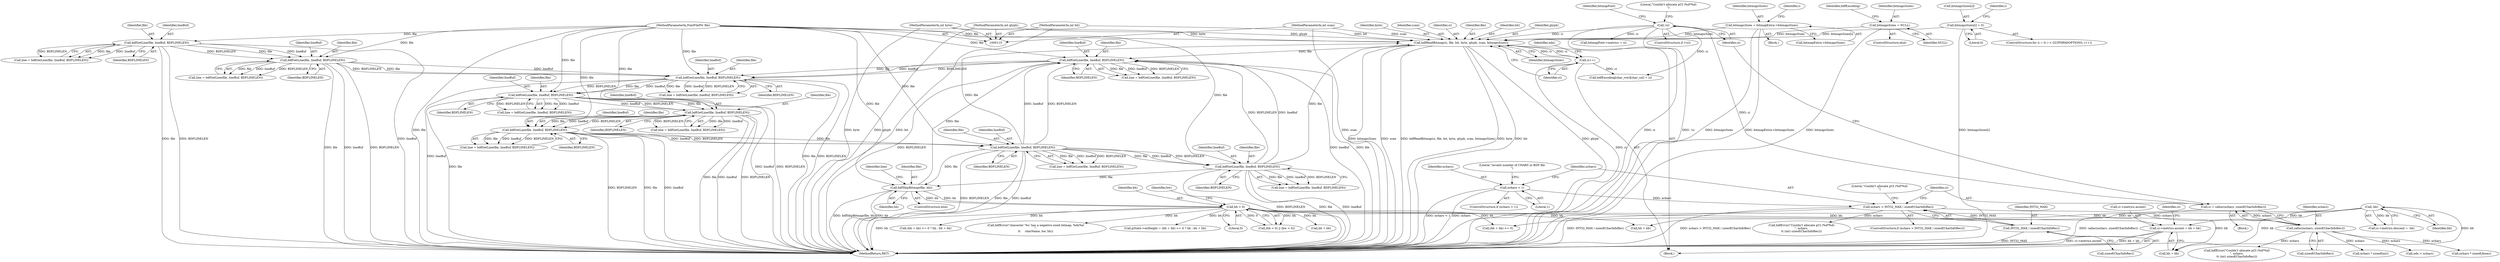 digraph "0_libxfont_4d024ac10f964f6bd372ae0dd14f02772a6e5f63@integer" {
"1000893" [label="(Call,ci->metrics.ascent = bh + bb)"];
"1000738" [label="(Call,bh < 0)"];
"1000935" [label="(Call,bdfSkipBitmap(file, bh))"];
"1000753" [label="(Call,bdfGetLine(file, lineBuf, BDFLINELEN))"];
"1000709" [label="(Call,bdfGetLine(file, lineBuf, BDFLINELEN))"];
"1000676" [label="(Call,bdfGetLine(file, lineBuf, BDFLINELEN))"];
"1000634" [label="(Call,bdfGetLine(file, lineBuf, BDFLINELEN))"];
"1000408" [label="(Call,bdfGetLine(file, lineBuf, BDFLINELEN))"];
"1000940" [label="(Call,bdfGetLine(file, lineBuf, BDFLINELEN))"];
"1000922" [label="(Call,bdfReadBitmap(ci, file, bit, byte, glyph, scan, bitmapsSizes))"];
"1000930" [label="(Call,ci++)"];
"1000250" [label="(Call,!ci)"];
"1000243" [label="(Call,ci = calloc(nchars, sizeof(CharInfoRec)))"];
"1000245" [label="(Call,calloc(nchars, sizeof(CharInfoRec)))"];
"1000228" [label="(Call,nchars > INT32_MAX / sizeof(CharInfoRec))"];
"1000219" [label="(Call,nchars < 1)"];
"1000230" [label="(Call,INT32_MAX / sizeof(CharInfoRec))"];
"1000799" [label="(Call,bdfGetLine(file, lineBuf, BDFLINELEN))"];
"1000116" [label="(MethodParameterIn,FontFilePtr file)"];
"1000119" [label="(MethodParameterIn,int bit)"];
"1000120" [label="(MethodParameterIn,int byte)"];
"1000121" [label="(MethodParameterIn,int glyph)"];
"1000122" [label="(MethodParameterIn,int scan)"];
"1000159" [label="(Call,bitmapsSizes = bitmapExtra->bitmapsSizes)"];
"1000179" [label="(Call,bitmapsSizes = NULL)"];
"1000173" [label="(Call,bitmapsSizes[i] = 0)"];
"1000321" [label="(Call,bdfGetLine(file, lineBuf, BDFLINELEN))"];
"1000196" [label="(Call,bdfGetLine(file, lineBuf, BDFLINELEN))"];
"1000908" [label="(Call,-bb)"];
"1000943" [label="(Identifier,BDFLINELEN)"];
"1000232" [label="(Call,sizeof(CharInfoRec))"];
"1000230" [label="(Call,INT32_MAX / sizeof(CharInfoRec))"];
"1000674" [label="(Call,line = bdfGetLine(file, lineBuf, BDFLINELEN))"];
"1000931" [label="(Identifier,ci)"];
"1000181" [label="(Identifier,NULL)"];
"1000177" [label="(Literal,0)"];
"1000321" [label="(Call,bdfGetLine(file, lineBuf, BDFLINELEN))"];
"1000939" [label="(Identifier,line)"];
"1000797" [label="(Call,line = bdfGetLine(file, lineBuf, BDFLINELEN))"];
"1000324" [label="(Identifier,BDFLINELEN)"];
"1000678" [label="(Identifier,lineBuf)"];
"1000876" [label="(Block,)"];
"1000707" [label="(Call,line = bdfGetLine(file, lineBuf, BDFLINELEN))"];
"1000676" [label="(Call,bdfGetLine(file, lineBuf, BDFLINELEN))"];
"1000925" [label="(Identifier,bit)"];
"1000253" [label="(Call,bdfError(\"Couldn't allocate pCI (%d*%d)\n\", nchars,\n\t\t (int) sizeof(CharInfoRec)))"];
"1000938" [label="(Call,line = bdfGetLine(file, lineBuf, BDFLINELEN))"];
"1000221" [label="(Literal,1)"];
"1000893" [label="(Call,ci->metrics.ascent = bh + bb)"];
"1000219" [label="(Call,nchars < 1)"];
"1000800" [label="(Identifier,file)"];
"1000158" [label="(Block,)"];
"1000199" [label="(Identifier,BDFLINELEN)"];
"1000902" [label="(Call,ci->metrics.descent = -bb)"];
"1000159" [label="(Call,bitmapsSizes = bitmapExtra->bitmapsSizes)"];
"1000183" [label="(Identifier,bdfEncoding)"];
"1000161" [label="(Call,bitmapExtra->bitmapsSizes)"];
"1000927" [label="(Identifier,glyph)"];
"1000711" [label="(Identifier,lineBuf)"];
"1000799" [label="(Call,bdfGetLine(file, lineBuf, BDFLINELEN))"];
"1000323" [label="(Identifier,lineBuf)"];
"1001224" [label="(MethodReturn,RET)"];
"1000737" [label="(Call,(bh < 0) || (bw < 0))"];
"1000178" [label="(ControlStructure,else)"];
"1000632" [label="(Call,line = bdfGetLine(file, lineBuf, BDFLINELEN))"];
"1000926" [label="(Identifier,byte)"];
"1000801" [label="(Identifier,lineBuf)"];
"1000410" [label="(Identifier,lineBuf)"];
"1000243" [label="(Call,ci = calloc(nchars, sizeof(CharInfoRec)))"];
"1000245" [label="(Call,calloc(nchars, sizeof(CharInfoRec)))"];
"1000196" [label="(Call,bdfGetLine(file, lineBuf, BDFLINELEN))"];
"1000940" [label="(Call,bdfGetLine(file, lineBuf, BDFLINELEN))"];
"1000636" [label="(Identifier,lineBuf)"];
"1000119" [label="(MethodParameterIn,int bit)"];
"1000908" [label="(Call,-bb)"];
"1000228" [label="(Call,nchars > INT32_MAX / sizeof(CharInfoRec))"];
"1000635" [label="(Identifier,file)"];
"1000251" [label="(Identifier,ci)"];
"1000160" [label="(Identifier,bitmapsSizes)"];
"1000166" [label="(Identifier,i)"];
"1000174" [label="(Call,bitmapsSizes[i])"];
"1000933" [label="(Identifier,ndx)"];
"1000930" [label="(Call,ci++)"];
"1000870" [label="(Call,bh + bb)"];
"1000634" [label="(Call,bdfGetLine(file, lineBuf, BDFLINELEN))"];
"1000864" [label="(Call,(bh + bb) <= 0)"];
"1000235" [label="(Call,bdfError(\"Couldn't allocate pCI (%d*%d)\n\", nchars,\n\t\t (int) sizeof(CharInfoRec)))"];
"1000712" [label="(Identifier,BDFLINELEN)"];
"1000300" [label="(Call,nchars * sizeof(int))"];
"1000905" [label="(Identifier,ci)"];
"1000180" [label="(Identifier,bitmapsSizes)"];
"1000755" [label="(Identifier,lineBuf)"];
"1000236" [label="(Literal,\"Couldn't allocate pCI (%d*%d)\n\")"];
"1000361" [label="(Call,ndx < nchars)"];
"1000802" [label="(Identifier,BDFLINELEN)"];
"1000738" [label="(Call,bh < 0)"];
"1000928" [label="(Identifier,scan)"];
"1000218" [label="(ControlStructure,if (nchars < 1))"];
"1000936" [label="(Identifier,file)"];
"1000710" [label="(Identifier,file)"];
"1000740" [label="(Literal,0)"];
"1000941" [label="(Identifier,file)"];
"1000263" [label="(Identifier,bitmapFont)"];
"1000274" [label="(Call,nchars * sizeof(Atom))"];
"1000923" [label="(Identifier,ci)"];
"1000637" [label="(Identifier,BDFLINELEN)"];
"1000123" [label="(Block,)"];
"1000319" [label="(Call,line = bdfGetLine(file, lineBuf, BDFLINELEN))"];
"1000120" [label="(MethodParameterIn,int byte)"];
"1000739" [label="(Identifier,bh)"];
"1000261" [label="(Call,bitmapFont->metrics = ci)"];
"1000679" [label="(Identifier,BDFLINELEN)"];
"1000220" [label="(Identifier,nchars)"];
"1000164" [label="(ControlStructure,for (i = 0; i < GLYPHPADOPTIONS; i++))"];
"1000899" [label="(Call,bh + bb)"];
"1000408" [label="(Call,bdfGetLine(file, lineBuf, BDFLINELEN))"];
"1000247" [label="(Call,sizeof(CharInfoRec))"];
"1000756" [label="(Identifier,BDFLINELEN)"];
"1000179" [label="(Call,bitmapsSizes = NULL)"];
"1000924" [label="(Identifier,file)"];
"1000194" [label="(Call,line = bdfGetLine(file, lineBuf, BDFLINELEN))"];
"1000863" [label="(Call,(bh + bb) <= 0 ? bh : bh + bb)"];
"1000935" [label="(Call,bdfSkipBitmap(file, bh))"];
"1000250" [label="(Call,!ci)"];
"1000227" [label="(ControlStructure,if (nchars > INT32_MAX / sizeof(CharInfoRec)))"];
"1000411" [label="(Identifier,BDFLINELEN)"];
"1000929" [label="(Identifier,bitmapsSizes)"];
"1000224" [label="(Literal,\"invalid number of CHARS in BDF file\n\")"];
"1000116" [label="(MethodParameterIn,FontFilePtr file)"];
"1000677" [label="(Identifier,file)"];
"1000937" [label="(Identifier,bh)"];
"1000406" [label="(Call,line = bdfGetLine(file, lineBuf, BDFLINELEN))"];
"1000121" [label="(MethodParameterIn,int glyph)"];
"1000745" [label="(Call,bdfError(\"character '%s' has a negative sized bitmap, %dx%d\n\",\n\t\t     charName, bw, bh))"];
"1000173" [label="(Call,bitmapsSizes[i] = 0)"];
"1000322" [label="(Identifier,file)"];
"1000172" [label="(Identifier,i)"];
"1000934" [label="(ControlStructure,else)"];
"1000246" [label="(Identifier,nchars)"];
"1000122" [label="(MethodParameterIn,int scan)"];
"1000198" [label="(Identifier,lineBuf)"];
"1000859" [label="(Call,pState->exHeight = (bh + bb) <= 0 ? bh : bh + bb)"];
"1000244" [label="(Identifier,ci)"];
"1000623" [label="(Call,bdfEncoding[char_row][char_col] = ci)"];
"1000197" [label="(Identifier,file)"];
"1000409" [label="(Identifier,file)"];
"1000751" [label="(Call,line = bdfGetLine(file, lineBuf, BDFLINELEN))"];
"1000922" [label="(Call,bdfReadBitmap(ci, file, bit, byte, glyph, scan, bitmapsSizes))"];
"1000231" [label="(Identifier,INT32_MAX)"];
"1000909" [label="(Identifier,bb)"];
"1000753" [label="(Call,bdfGetLine(file, lineBuf, BDFLINELEN))"];
"1000865" [label="(Call,bh + bb)"];
"1000249" [label="(ControlStructure,if (!ci))"];
"1000229" [label="(Identifier,nchars)"];
"1000754" [label="(Identifier,file)"];
"1000894" [label="(Call,ci->metrics.ascent)"];
"1000254" [label="(Literal,\"Couldn't allocate pCI (%d*%d)\n\")"];
"1000742" [label="(Identifier,bw)"];
"1000942" [label="(Identifier,lineBuf)"];
"1000709" [label="(Call,bdfGetLine(file, lineBuf, BDFLINELEN))"];
"1000893" -> "1000876"  [label="AST: "];
"1000893" -> "1000899"  [label="CFG: "];
"1000894" -> "1000893"  [label="AST: "];
"1000899" -> "1000893"  [label="AST: "];
"1000905" -> "1000893"  [label="CFG: "];
"1000893" -> "1001224"  [label="DDG: bh + bb"];
"1000893" -> "1001224"  [label="DDG: ci->metrics.ascent"];
"1000738" -> "1000893"  [label="DDG: bh"];
"1000908" -> "1000893"  [label="DDG: bb"];
"1000738" -> "1000737"  [label="AST: "];
"1000738" -> "1000740"  [label="CFG: "];
"1000739" -> "1000738"  [label="AST: "];
"1000740" -> "1000738"  [label="AST: "];
"1000742" -> "1000738"  [label="CFG: "];
"1000737" -> "1000738"  [label="CFG: "];
"1000738" -> "1001224"  [label="DDG: bh"];
"1000738" -> "1000737"  [label="DDG: bh"];
"1000738" -> "1000737"  [label="DDG: 0"];
"1000935" -> "1000738"  [label="DDG: bh"];
"1000738" -> "1000745"  [label="DDG: bh"];
"1000738" -> "1000859"  [label="DDG: bh"];
"1000738" -> "1000864"  [label="DDG: bh"];
"1000738" -> "1000865"  [label="DDG: bh"];
"1000738" -> "1000863"  [label="DDG: bh"];
"1000738" -> "1000870"  [label="DDG: bh"];
"1000738" -> "1000899"  [label="DDG: bh"];
"1000738" -> "1000935"  [label="DDG: bh"];
"1000935" -> "1000934"  [label="AST: "];
"1000935" -> "1000937"  [label="CFG: "];
"1000936" -> "1000935"  [label="AST: "];
"1000937" -> "1000935"  [label="AST: "];
"1000939" -> "1000935"  [label="CFG: "];
"1000935" -> "1001224"  [label="DDG: bdfSkipBitmap(file, bh)"];
"1000935" -> "1001224"  [label="DDG: bh"];
"1000753" -> "1000935"  [label="DDG: file"];
"1000799" -> "1000935"  [label="DDG: file"];
"1000116" -> "1000935"  [label="DDG: file"];
"1000935" -> "1000940"  [label="DDG: file"];
"1000753" -> "1000751"  [label="AST: "];
"1000753" -> "1000756"  [label="CFG: "];
"1000754" -> "1000753"  [label="AST: "];
"1000755" -> "1000753"  [label="AST: "];
"1000756" -> "1000753"  [label="AST: "];
"1000751" -> "1000753"  [label="CFG: "];
"1000753" -> "1001224"  [label="DDG: file"];
"1000753" -> "1001224"  [label="DDG: lineBuf"];
"1000753" -> "1001224"  [label="DDG: BDFLINELEN"];
"1000753" -> "1000751"  [label="DDG: file"];
"1000753" -> "1000751"  [label="DDG: lineBuf"];
"1000753" -> "1000751"  [label="DDG: BDFLINELEN"];
"1000709" -> "1000753"  [label="DDG: file"];
"1000709" -> "1000753"  [label="DDG: lineBuf"];
"1000709" -> "1000753"  [label="DDG: BDFLINELEN"];
"1000116" -> "1000753"  [label="DDG: file"];
"1000753" -> "1000799"  [label="DDG: file"];
"1000753" -> "1000799"  [label="DDG: lineBuf"];
"1000753" -> "1000799"  [label="DDG: BDFLINELEN"];
"1000753" -> "1000922"  [label="DDG: file"];
"1000753" -> "1000940"  [label="DDG: lineBuf"];
"1000753" -> "1000940"  [label="DDG: BDFLINELEN"];
"1000709" -> "1000707"  [label="AST: "];
"1000709" -> "1000712"  [label="CFG: "];
"1000710" -> "1000709"  [label="AST: "];
"1000711" -> "1000709"  [label="AST: "];
"1000712" -> "1000709"  [label="AST: "];
"1000707" -> "1000709"  [label="CFG: "];
"1000709" -> "1001224"  [label="DDG: lineBuf"];
"1000709" -> "1001224"  [label="DDG: BDFLINELEN"];
"1000709" -> "1001224"  [label="DDG: file"];
"1000709" -> "1000707"  [label="DDG: file"];
"1000709" -> "1000707"  [label="DDG: lineBuf"];
"1000709" -> "1000707"  [label="DDG: BDFLINELEN"];
"1000676" -> "1000709"  [label="DDG: file"];
"1000676" -> "1000709"  [label="DDG: lineBuf"];
"1000676" -> "1000709"  [label="DDG: BDFLINELEN"];
"1000116" -> "1000709"  [label="DDG: file"];
"1000676" -> "1000674"  [label="AST: "];
"1000676" -> "1000679"  [label="CFG: "];
"1000677" -> "1000676"  [label="AST: "];
"1000678" -> "1000676"  [label="AST: "];
"1000679" -> "1000676"  [label="AST: "];
"1000674" -> "1000676"  [label="CFG: "];
"1000676" -> "1001224"  [label="DDG: lineBuf"];
"1000676" -> "1001224"  [label="DDG: file"];
"1000676" -> "1001224"  [label="DDG: BDFLINELEN"];
"1000676" -> "1000674"  [label="DDG: file"];
"1000676" -> "1000674"  [label="DDG: lineBuf"];
"1000676" -> "1000674"  [label="DDG: BDFLINELEN"];
"1000634" -> "1000676"  [label="DDG: file"];
"1000634" -> "1000676"  [label="DDG: lineBuf"];
"1000634" -> "1000676"  [label="DDG: BDFLINELEN"];
"1000116" -> "1000676"  [label="DDG: file"];
"1000634" -> "1000632"  [label="AST: "];
"1000634" -> "1000637"  [label="CFG: "];
"1000635" -> "1000634"  [label="AST: "];
"1000636" -> "1000634"  [label="AST: "];
"1000637" -> "1000634"  [label="AST: "];
"1000632" -> "1000634"  [label="CFG: "];
"1000634" -> "1001224"  [label="DDG: BDFLINELEN"];
"1000634" -> "1001224"  [label="DDG: file"];
"1000634" -> "1001224"  [label="DDG: lineBuf"];
"1000634" -> "1000632"  [label="DDG: file"];
"1000634" -> "1000632"  [label="DDG: lineBuf"];
"1000634" -> "1000632"  [label="DDG: BDFLINELEN"];
"1000408" -> "1000634"  [label="DDG: file"];
"1000408" -> "1000634"  [label="DDG: lineBuf"];
"1000408" -> "1000634"  [label="DDG: BDFLINELEN"];
"1000116" -> "1000634"  [label="DDG: file"];
"1000408" -> "1000406"  [label="AST: "];
"1000408" -> "1000411"  [label="CFG: "];
"1000409" -> "1000408"  [label="AST: "];
"1000410" -> "1000408"  [label="AST: "];
"1000411" -> "1000408"  [label="AST: "];
"1000406" -> "1000408"  [label="CFG: "];
"1000408" -> "1001224"  [label="DDG: BDFLINELEN"];
"1000408" -> "1001224"  [label="DDG: file"];
"1000408" -> "1001224"  [label="DDG: lineBuf"];
"1000408" -> "1000406"  [label="DDG: file"];
"1000408" -> "1000406"  [label="DDG: lineBuf"];
"1000408" -> "1000406"  [label="DDG: BDFLINELEN"];
"1000940" -> "1000408"  [label="DDG: file"];
"1000940" -> "1000408"  [label="DDG: lineBuf"];
"1000940" -> "1000408"  [label="DDG: BDFLINELEN"];
"1000321" -> "1000408"  [label="DDG: file"];
"1000321" -> "1000408"  [label="DDG: lineBuf"];
"1000321" -> "1000408"  [label="DDG: BDFLINELEN"];
"1000116" -> "1000408"  [label="DDG: file"];
"1000940" -> "1000938"  [label="AST: "];
"1000940" -> "1000943"  [label="CFG: "];
"1000941" -> "1000940"  [label="AST: "];
"1000942" -> "1000940"  [label="AST: "];
"1000943" -> "1000940"  [label="AST: "];
"1000938" -> "1000940"  [label="CFG: "];
"1000940" -> "1001224"  [label="DDG: lineBuf"];
"1000940" -> "1001224"  [label="DDG: file"];
"1000940" -> "1001224"  [label="DDG: BDFLINELEN"];
"1000940" -> "1000938"  [label="DDG: file"];
"1000940" -> "1000938"  [label="DDG: lineBuf"];
"1000940" -> "1000938"  [label="DDG: BDFLINELEN"];
"1000922" -> "1000940"  [label="DDG: file"];
"1000116" -> "1000940"  [label="DDG: file"];
"1000799" -> "1000940"  [label="DDG: lineBuf"];
"1000799" -> "1000940"  [label="DDG: BDFLINELEN"];
"1000922" -> "1000876"  [label="AST: "];
"1000922" -> "1000929"  [label="CFG: "];
"1000923" -> "1000922"  [label="AST: "];
"1000924" -> "1000922"  [label="AST: "];
"1000925" -> "1000922"  [label="AST: "];
"1000926" -> "1000922"  [label="AST: "];
"1000927" -> "1000922"  [label="AST: "];
"1000928" -> "1000922"  [label="AST: "];
"1000929" -> "1000922"  [label="AST: "];
"1000931" -> "1000922"  [label="CFG: "];
"1000922" -> "1001224"  [label="DDG: byte"];
"1000922" -> "1001224"  [label="DDG: bit"];
"1000922" -> "1001224"  [label="DDG: glyph"];
"1000922" -> "1001224"  [label="DDG: bitmapsSizes"];
"1000922" -> "1001224"  [label="DDG: scan"];
"1000922" -> "1001224"  [label="DDG: bdfReadBitmap(ci, file, bit, byte, glyph, scan, bitmapsSizes)"];
"1000930" -> "1000922"  [label="DDG: ci"];
"1000250" -> "1000922"  [label="DDG: ci"];
"1000799" -> "1000922"  [label="DDG: file"];
"1000116" -> "1000922"  [label="DDG: file"];
"1000119" -> "1000922"  [label="DDG: bit"];
"1000120" -> "1000922"  [label="DDG: byte"];
"1000121" -> "1000922"  [label="DDG: glyph"];
"1000122" -> "1000922"  [label="DDG: scan"];
"1000159" -> "1000922"  [label="DDG: bitmapsSizes"];
"1000179" -> "1000922"  [label="DDG: bitmapsSizes"];
"1000173" -> "1000922"  [label="DDG: bitmapsSizes[i]"];
"1000922" -> "1000930"  [label="DDG: ci"];
"1000930" -> "1000876"  [label="AST: "];
"1000930" -> "1000931"  [label="CFG: "];
"1000931" -> "1000930"  [label="AST: "];
"1000933" -> "1000930"  [label="CFG: "];
"1000930" -> "1001224"  [label="DDG: ci"];
"1000930" -> "1000623"  [label="DDG: ci"];
"1000250" -> "1000249"  [label="AST: "];
"1000250" -> "1000251"  [label="CFG: "];
"1000251" -> "1000250"  [label="AST: "];
"1000254" -> "1000250"  [label="CFG: "];
"1000263" -> "1000250"  [label="CFG: "];
"1000250" -> "1001224"  [label="DDG: ci"];
"1000250" -> "1001224"  [label="DDG: !ci"];
"1000243" -> "1000250"  [label="DDG: ci"];
"1000250" -> "1000261"  [label="DDG: ci"];
"1000250" -> "1000623"  [label="DDG: ci"];
"1000243" -> "1000123"  [label="AST: "];
"1000243" -> "1000245"  [label="CFG: "];
"1000244" -> "1000243"  [label="AST: "];
"1000245" -> "1000243"  [label="AST: "];
"1000251" -> "1000243"  [label="CFG: "];
"1000243" -> "1001224"  [label="DDG: calloc(nchars, sizeof(CharInfoRec))"];
"1000245" -> "1000243"  [label="DDG: nchars"];
"1000245" -> "1000247"  [label="CFG: "];
"1000246" -> "1000245"  [label="AST: "];
"1000247" -> "1000245"  [label="AST: "];
"1000228" -> "1000245"  [label="DDG: nchars"];
"1000245" -> "1000253"  [label="DDG: nchars"];
"1000245" -> "1000274"  [label="DDG: nchars"];
"1000245" -> "1000300"  [label="DDG: nchars"];
"1000245" -> "1000361"  [label="DDG: nchars"];
"1000228" -> "1000227"  [label="AST: "];
"1000228" -> "1000230"  [label="CFG: "];
"1000229" -> "1000228"  [label="AST: "];
"1000230" -> "1000228"  [label="AST: "];
"1000236" -> "1000228"  [label="CFG: "];
"1000244" -> "1000228"  [label="CFG: "];
"1000228" -> "1001224"  [label="DDG: nchars > INT32_MAX / sizeof(CharInfoRec)"];
"1000228" -> "1001224"  [label="DDG: INT32_MAX / sizeof(CharInfoRec)"];
"1000219" -> "1000228"  [label="DDG: nchars"];
"1000230" -> "1000228"  [label="DDG: INT32_MAX"];
"1000228" -> "1000235"  [label="DDG: nchars"];
"1000219" -> "1000218"  [label="AST: "];
"1000219" -> "1000221"  [label="CFG: "];
"1000220" -> "1000219"  [label="AST: "];
"1000221" -> "1000219"  [label="AST: "];
"1000224" -> "1000219"  [label="CFG: "];
"1000229" -> "1000219"  [label="CFG: "];
"1000219" -> "1001224"  [label="DDG: nchars < 1"];
"1000219" -> "1001224"  [label="DDG: nchars"];
"1000230" -> "1000232"  [label="CFG: "];
"1000231" -> "1000230"  [label="AST: "];
"1000232" -> "1000230"  [label="AST: "];
"1000230" -> "1001224"  [label="DDG: INT32_MAX"];
"1000799" -> "1000797"  [label="AST: "];
"1000799" -> "1000802"  [label="CFG: "];
"1000800" -> "1000799"  [label="AST: "];
"1000801" -> "1000799"  [label="AST: "];
"1000802" -> "1000799"  [label="AST: "];
"1000797" -> "1000799"  [label="CFG: "];
"1000799" -> "1001224"  [label="DDG: BDFLINELEN"];
"1000799" -> "1001224"  [label="DDG: file"];
"1000799" -> "1001224"  [label="DDG: lineBuf"];
"1000799" -> "1000797"  [label="DDG: file"];
"1000799" -> "1000797"  [label="DDG: lineBuf"];
"1000799" -> "1000797"  [label="DDG: BDFLINELEN"];
"1000116" -> "1000799"  [label="DDG: file"];
"1000116" -> "1000115"  [label="AST: "];
"1000116" -> "1001224"  [label="DDG: file"];
"1000116" -> "1000196"  [label="DDG: file"];
"1000116" -> "1000321"  [label="DDG: file"];
"1000119" -> "1000115"  [label="AST: "];
"1000119" -> "1001224"  [label="DDG: bit"];
"1000120" -> "1000115"  [label="AST: "];
"1000120" -> "1001224"  [label="DDG: byte"];
"1000121" -> "1000115"  [label="AST: "];
"1000121" -> "1001224"  [label="DDG: glyph"];
"1000122" -> "1000115"  [label="AST: "];
"1000122" -> "1001224"  [label="DDG: scan"];
"1000159" -> "1000158"  [label="AST: "];
"1000159" -> "1000161"  [label="CFG: "];
"1000160" -> "1000159"  [label="AST: "];
"1000161" -> "1000159"  [label="AST: "];
"1000166" -> "1000159"  [label="CFG: "];
"1000159" -> "1001224"  [label="DDG: bitmapsSizes"];
"1000159" -> "1001224"  [label="DDG: bitmapExtra->bitmapsSizes"];
"1000179" -> "1000178"  [label="AST: "];
"1000179" -> "1000181"  [label="CFG: "];
"1000180" -> "1000179"  [label="AST: "];
"1000181" -> "1000179"  [label="AST: "];
"1000183" -> "1000179"  [label="CFG: "];
"1000179" -> "1001224"  [label="DDG: bitmapsSizes"];
"1000173" -> "1000164"  [label="AST: "];
"1000173" -> "1000177"  [label="CFG: "];
"1000174" -> "1000173"  [label="AST: "];
"1000177" -> "1000173"  [label="AST: "];
"1000172" -> "1000173"  [label="CFG: "];
"1000173" -> "1001224"  [label="DDG: bitmapsSizes[i]"];
"1000321" -> "1000319"  [label="AST: "];
"1000321" -> "1000324"  [label="CFG: "];
"1000322" -> "1000321"  [label="AST: "];
"1000323" -> "1000321"  [label="AST: "];
"1000324" -> "1000321"  [label="AST: "];
"1000319" -> "1000321"  [label="CFG: "];
"1000321" -> "1001224"  [label="DDG: BDFLINELEN"];
"1000321" -> "1001224"  [label="DDG: file"];
"1000321" -> "1001224"  [label="DDG: lineBuf"];
"1000321" -> "1000319"  [label="DDG: file"];
"1000321" -> "1000319"  [label="DDG: lineBuf"];
"1000321" -> "1000319"  [label="DDG: BDFLINELEN"];
"1000196" -> "1000321"  [label="DDG: file"];
"1000196" -> "1000321"  [label="DDG: lineBuf"];
"1000196" -> "1000321"  [label="DDG: BDFLINELEN"];
"1000196" -> "1000194"  [label="AST: "];
"1000196" -> "1000199"  [label="CFG: "];
"1000197" -> "1000196"  [label="AST: "];
"1000198" -> "1000196"  [label="AST: "];
"1000199" -> "1000196"  [label="AST: "];
"1000194" -> "1000196"  [label="CFG: "];
"1000196" -> "1001224"  [label="DDG: file"];
"1000196" -> "1001224"  [label="DDG: BDFLINELEN"];
"1000196" -> "1001224"  [label="DDG: lineBuf"];
"1000196" -> "1000194"  [label="DDG: file"];
"1000196" -> "1000194"  [label="DDG: lineBuf"];
"1000196" -> "1000194"  [label="DDG: BDFLINELEN"];
"1000908" -> "1000902"  [label="AST: "];
"1000908" -> "1000909"  [label="CFG: "];
"1000909" -> "1000908"  [label="AST: "];
"1000902" -> "1000908"  [label="CFG: "];
"1000908" -> "1001224"  [label="DDG: bb"];
"1000908" -> "1000864"  [label="DDG: bb"];
"1000908" -> "1000865"  [label="DDG: bb"];
"1000908" -> "1000899"  [label="DDG: bb"];
"1000908" -> "1000902"  [label="DDG: bb"];
}
